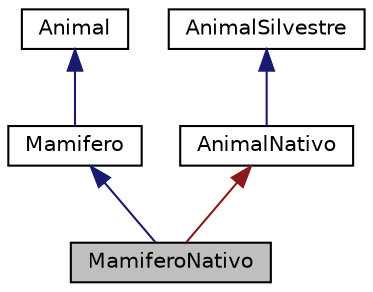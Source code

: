 digraph "MamiferoNativo"
{
  edge [fontname="Helvetica",fontsize="10",labelfontname="Helvetica",labelfontsize="10"];
  node [fontname="Helvetica",fontsize="10",shape=record];
  Node5 [label="MamiferoNativo",height=0.2,width=0.4,color="black", fillcolor="grey75", style="filled", fontcolor="black"];
  Node6 -> Node5 [dir="back",color="midnightblue",fontsize="10",style="solid"];
  Node6 [label="Mamifero",height=0.2,width=0.4,color="black", fillcolor="white", style="filled",URL="$classMamifero.html"];
  Node7 -> Node6 [dir="back",color="midnightblue",fontsize="10",style="solid"];
  Node7 [label="Animal",height=0.2,width=0.4,color="black", fillcolor="white", style="filled",URL="$classAnimal.html"];
  Node8 -> Node5 [dir="back",color="firebrick4",fontsize="10",style="solid"];
  Node8 [label="AnimalNativo",height=0.2,width=0.4,color="black", fillcolor="white", style="filled",URL="$classAnimalNativo.html"];
  Node9 -> Node8 [dir="back",color="midnightblue",fontsize="10",style="solid"];
  Node9 [label="AnimalSilvestre",height=0.2,width=0.4,color="black", fillcolor="white", style="filled",URL="$classAnimalSilvestre.html"];
}
